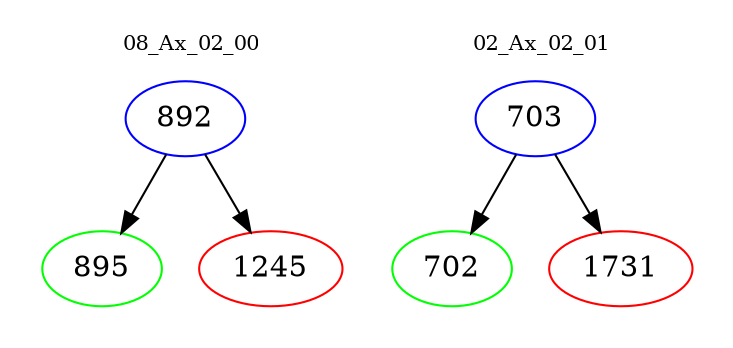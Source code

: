 digraph{
subgraph cluster_0 {
color = white
label = "08_Ax_02_00";
fontsize=10;
T0_892 [label="892", color="blue"]
T0_892 -> T0_895 [color="black"]
T0_895 [label="895", color="green"]
T0_892 -> T0_1245 [color="black"]
T0_1245 [label="1245", color="red"]
}
subgraph cluster_1 {
color = white
label = "02_Ax_02_01";
fontsize=10;
T1_703 [label="703", color="blue"]
T1_703 -> T1_702 [color="black"]
T1_702 [label="702", color="green"]
T1_703 -> T1_1731 [color="black"]
T1_1731 [label="1731", color="red"]
}
}
